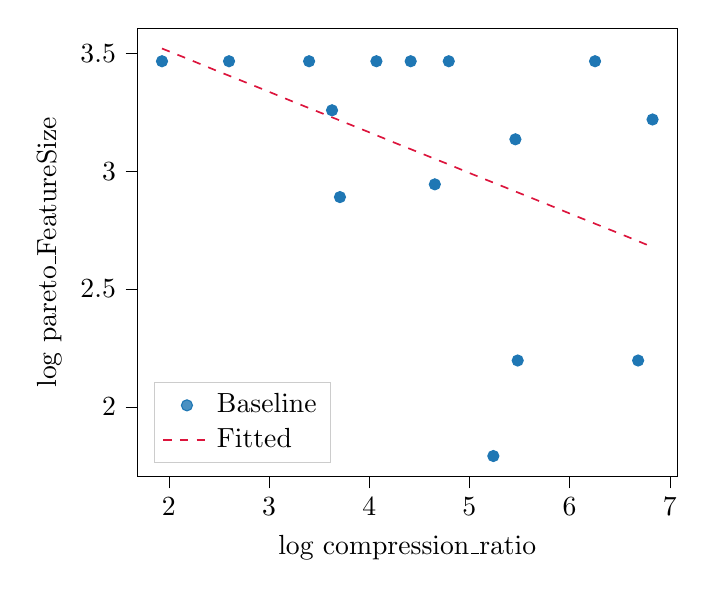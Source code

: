 % This file was created with tikzplotlib v0.10.1.
\begin{tikzpicture}

\definecolor{crimson}{RGB}{220,20,60}
\definecolor{darkgray176}{RGB}{176,176,176}
\definecolor{lightgray204}{RGB}{204,204,204}
\definecolor{steelblue31119180}{RGB}{31,119,180}

\begin{axis}[
legend cell align={left},
legend style={
  fill opacity=0.8,
  draw opacity=1,
  text opacity=1,
  at={(0.03,0.03)},
  anchor=south west,
  draw=lightgray204
},
tick align=outside,
tick pos=left,
x grid style={darkgray176},
xlabel={log compression\_ratio},
xmin=1.687, xmax=7.073,
xtick style={color=black},
y grid style={darkgray176},
ylabel={log pareto\_FeatureSize},
ymin=1.705, ymax=3.606,
ytick style={color=black}
]
\addplot [draw=steelblue31119180, fill=steelblue31119180, mark=*, only marks]
table{%
x  y
6.828 3.219
6.684 2.197
6.254 3.466
5.482 2.197
5.459 3.135
5.239 1.792
4.794 3.466
4.655 2.944
4.414 3.466
4.072 3.466
3.708 2.89
3.629 3.258
3.4 3.466
2.601 3.466
1.932 3.466
};
\addlegendentry{Baseline}
\addplot [semithick, crimson, dashed]
table {%
1.932 3.52
2.19 3.476
2.447 3.431
2.705 3.387
2.963 3.343
3.22 3.298
3.478 3.254
3.736 3.21
3.993 3.166
4.251 3.121
4.509 3.077
4.767 3.033
5.024 2.988
5.282 2.944
5.54 2.9
5.797 2.856
6.055 2.811
6.313 2.767
6.57 2.723
6.828 2.678
};
\addlegendentry{Fitted}
\end{axis}

\end{tikzpicture}
